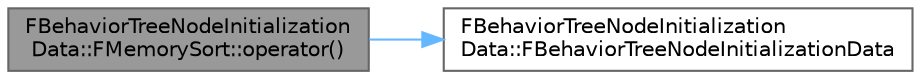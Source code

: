 digraph "FBehaviorTreeNodeInitializationData::FMemorySort::operator()"
{
 // INTERACTIVE_SVG=YES
 // LATEX_PDF_SIZE
  bgcolor="transparent";
  edge [fontname=Helvetica,fontsize=10,labelfontname=Helvetica,labelfontsize=10];
  node [fontname=Helvetica,fontsize=10,shape=box,height=0.2,width=0.4];
  rankdir="LR";
  Node1 [id="Node000001",label="FBehaviorTreeNodeInitialization\lData::FMemorySort::operator()",height=0.2,width=0.4,color="gray40", fillcolor="grey60", style="filled", fontcolor="black",tooltip=" "];
  Node1 -> Node2 [id="edge1_Node000001_Node000002",color="steelblue1",style="solid",tooltip=" "];
  Node2 [id="Node000002",label="FBehaviorTreeNodeInitialization\lData::FBehaviorTreeNodeInitializationData",height=0.2,width=0.4,color="grey40", fillcolor="white", style="filled",URL="$d3/d29/structFBehaviorTreeNodeInitializationData.html#a5db6fbb5643daaddb5699fff6d8f5d83",tooltip=" "];
}
